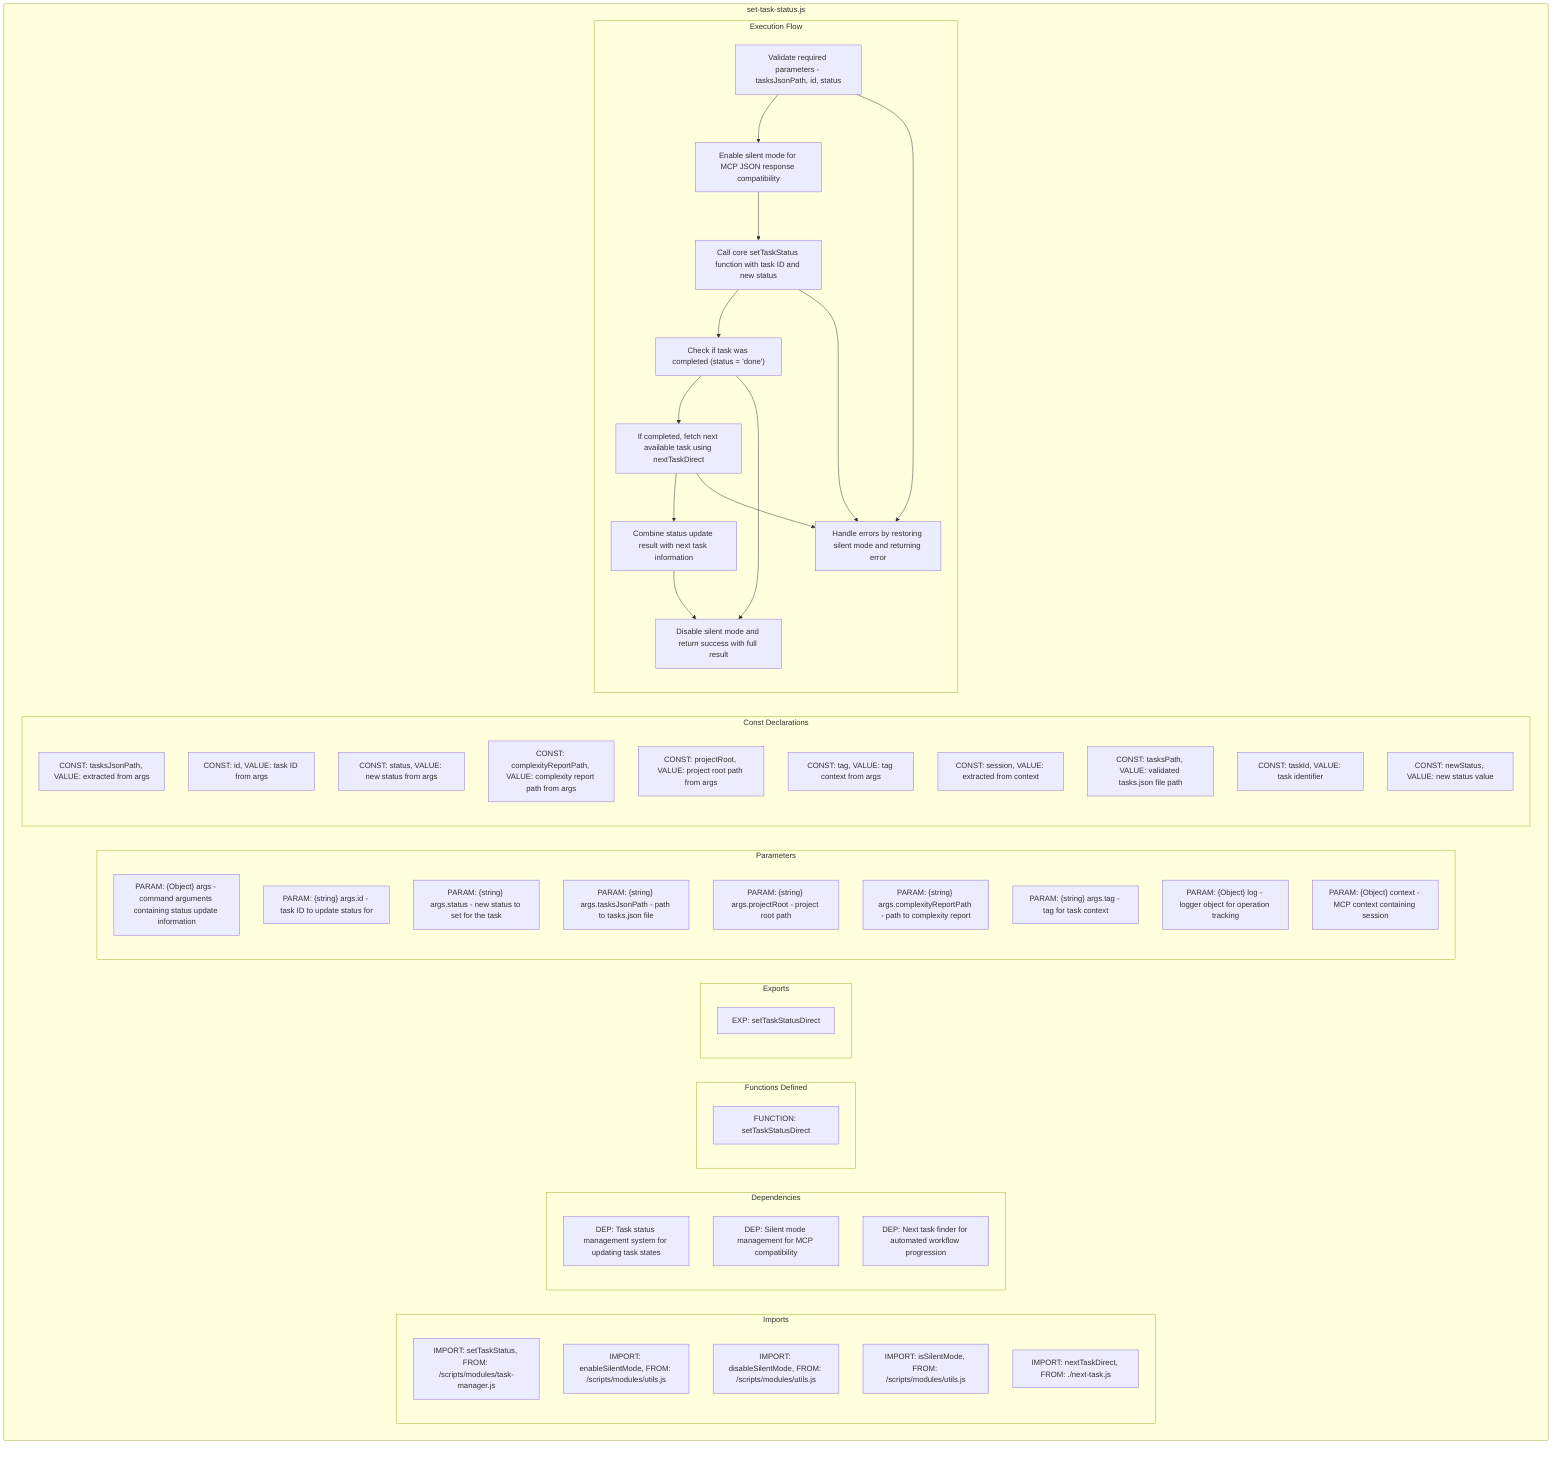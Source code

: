 flowchart TB
    subgraph Imports["Imports"]
        I1["IMPORT: setTaskStatus, FROM: /scripts/modules/task-manager.js"]
        I2["IMPORT: enableSilentMode, FROM: /scripts/modules/utils.js"]
        I3["IMPORT: disableSilentMode, FROM: /scripts/modules/utils.js"]
        I4["IMPORT: isSilentMode, FROM: /scripts/modules/utils.js"]
        I5["IMPORT: nextTaskDirect, FROM: ./next-task.js"]
    end
    
    subgraph Dependencies["Dependencies"]
        D1["DEP: Task status management system for updating task states"]
        D2["DEP: Silent mode management for MCP compatibility"]
        D3["DEP: Next task finder for automated workflow progression"]
    end
    
    subgraph FunctionsDefined["Functions Defined"]
        FU1["FUNCTION: setTaskStatusDirect"]
    end
    
    subgraph Exports["Exports"]
        E1["EXP: setTaskStatusDirect"]
    end
    
    subgraph Parameters["Parameters"]
        P1["PARAM: {Object} args - command arguments containing status update information"]
        P2["PARAM: {string} args.id - task ID to update status for"]
        P3["PARAM: {string} args.status - new status to set for the task"]
        P4["PARAM: {string} args.tasksJsonPath - path to tasks.json file"]
        P5["PARAM: {string} args.projectRoot - project root path"]
        P6["PARAM: {string} args.complexityReportPath - path to complexity report"]
        P7["PARAM: {string} args.tag - tag for task context"]
        P8["PARAM: {Object} log - logger object for operation tracking"]
        P9["PARAM: {Object} context - MCP context containing session"]
    end
    
    subgraph Constants["Const Declarations"]
        C1["CONST: tasksJsonPath, VALUE: extracted from args"]
        C2["CONST: id, VALUE: task ID from args"]
        C3["CONST: status, VALUE: new status from args"]
        C4["CONST: complexityReportPath, VALUE: complexity report path from args"]
        C5["CONST: projectRoot, VALUE: project root path from args"]
        C6["CONST: tag, VALUE: tag context from args"]
        C7["CONST: session, VALUE: extracted from context"]
        C8["CONST: tasksPath, VALUE: validated tasks.json file path"]
        C9["CONST: taskId, VALUE: task identifier"]
        C10["CONST: newStatus, VALUE: new status value"]
    end
    
    subgraph ExecutionFlow["Execution Flow"]
        FL1["Validate required parameters - tasksJsonPath, id, status"]
        FL2["Enable silent mode for MCP JSON response compatibility"]
        FL3["Call core setTaskStatus function with task ID and new status"]
        FL4["Check if task was completed (status = 'done')"]
        FL5["If completed, fetch next available task using nextTaskDirect"]
        FL6["Combine status update result with next task information"]
        FL7["Disable silent mode and return success with full result"]
        FL8["Handle errors by restoring silent mode and returning error"]
    end
    
    subgraph FileName["set-task-status.js"]
        Imports
        Dependencies
        FunctionsDefined
        Exports
        Parameters
        Constants
        ExecutionFlow
    end
    
    FL1 --> FL2
    FL2 --> FL3
    FL3 --> FL4
    FL4 --> FL5
    FL4 --> FL7
    FL5 --> FL6
    FL6 --> FL7
    FL1 --> FL8
    FL3 --> FL8
    FL5 --> FL8